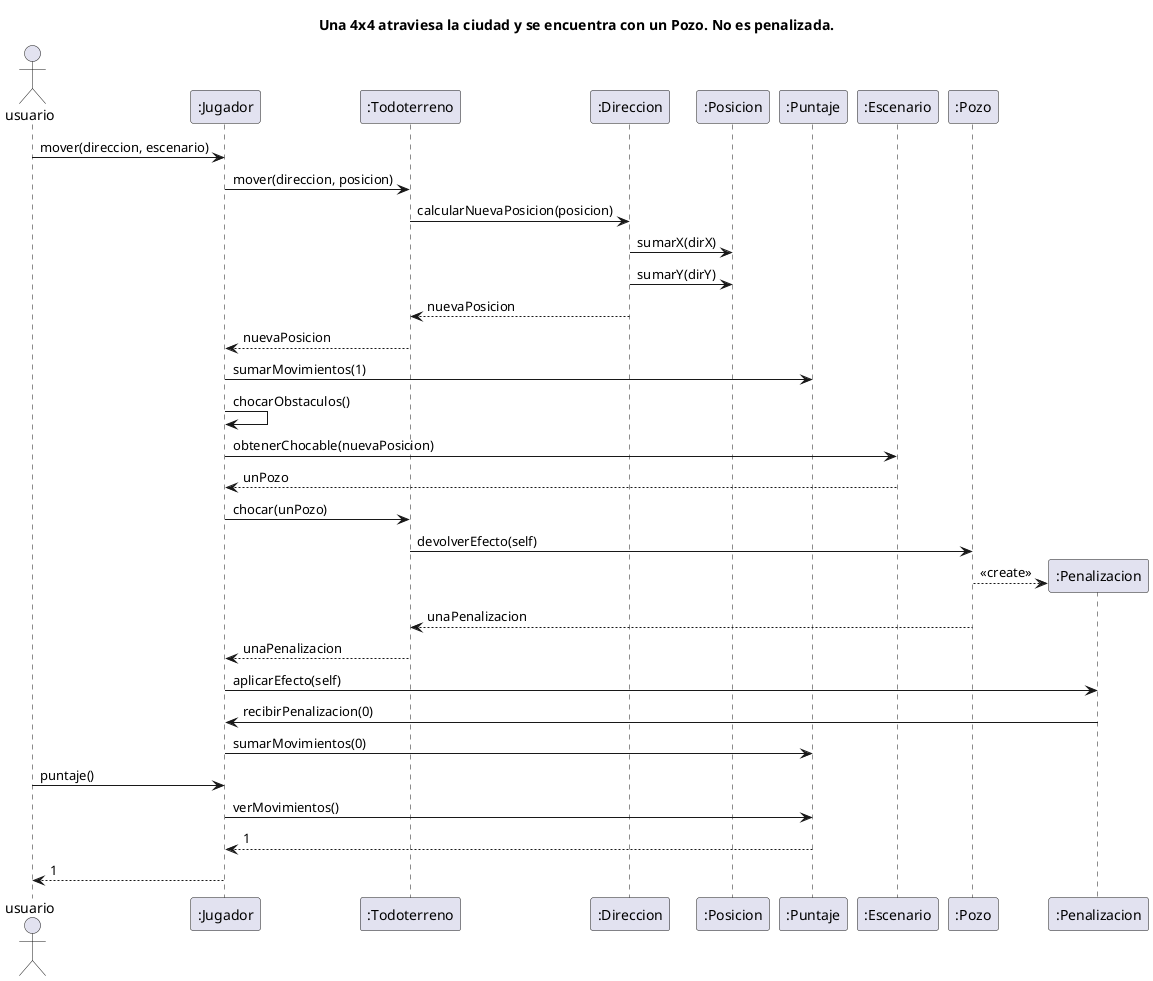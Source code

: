 @startuml
title Una 4x4 atraviesa la ciudad y se encuentra con un Pozo. No es penalizada.
Actor usuario

"usuario" -> ":Jugador": mover(direccion, escenario)
":Jugador" -> ":Todoterreno": mover(direccion, posicion)
":Todoterreno" -> ":Direccion": calcularNuevaPosicion(posicion)
":Direccion" -> ":Posicion": sumarX(dirX)
":Direccion" -> ":Posicion": sumarY(dirY)
":Direccion" --> ":Todoterreno": nuevaPosicion
":Todoterreno" --> ":Jugador": nuevaPosicion
":Jugador" -> ":Puntaje": sumarMovimientos(1)
":Jugador" -> ":Jugador": chocarObstaculos()
":Jugador" -> ":Escenario": obtenerChocable(nuevaPosicion)
":Escenario" --> ":Jugador": unPozo
":Jugador" -> ":Todoterreno": chocar(unPozo)
":Todoterreno" -> ":Pozo": devolverEfecto(self)
create ":Penalizacion"
":Pozo" --> ":Penalizacion": <<create>>
":Pozo" --> ":Todoterreno" : unaPenalizacion
":Todoterreno" --> ":Jugador" : unaPenalizacion
":Jugador" -> ":Penalizacion" : aplicarEfecto(self)
":Penalizacion" -> ":Jugador" : recibirPenalizacion(0)
":Jugador" -> ":Puntaje" : sumarMovimientos(0)

"usuario" -> ":Jugador": puntaje()
":Jugador" -> ":Puntaje": verMovimientos()
return 1
":Jugador" --> "usuario" : 1

@enduml